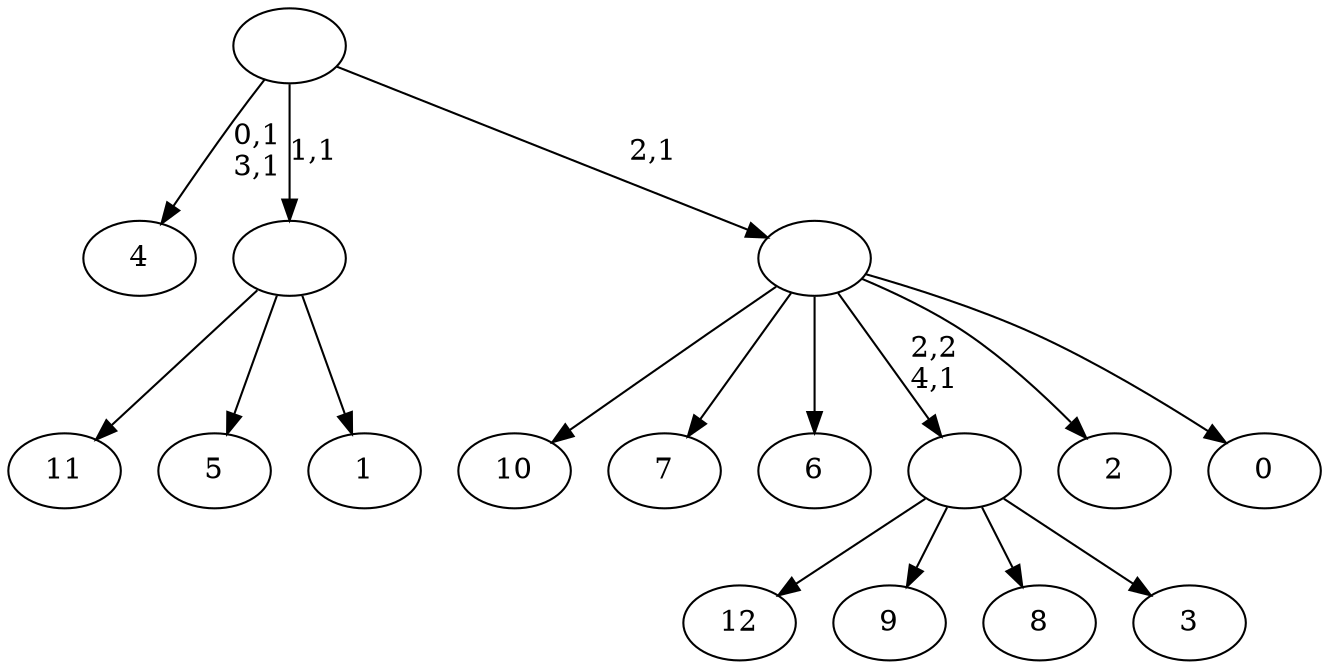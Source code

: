 digraph T {
	18 [label="12"]
	17 [label="11"]
	16 [label="10"]
	15 [label="9"]
	14 [label="8"]
	13 [label="7"]
	12 [label="6"]
	11 [label="5"]
	10 [label="4"]
	7 [label="3"]
	6 [label=""]
	5 [label="2"]
	4 [label="1"]
	3 [label=""]
	2 [label="0"]
	1 [label=""]
	0 [label=""]
	6 -> 18 [label=""]
	6 -> 15 [label=""]
	6 -> 14 [label=""]
	6 -> 7 [label=""]
	3 -> 17 [label=""]
	3 -> 11 [label=""]
	3 -> 4 [label=""]
	1 -> 16 [label=""]
	1 -> 13 [label=""]
	1 -> 12 [label=""]
	1 -> 6 [label="2,2\n4,1"]
	1 -> 5 [label=""]
	1 -> 2 [label=""]
	0 -> 10 [label="0,1\n3,1"]
	0 -> 3 [label="1,1"]
	0 -> 1 [label="2,1"]
}

